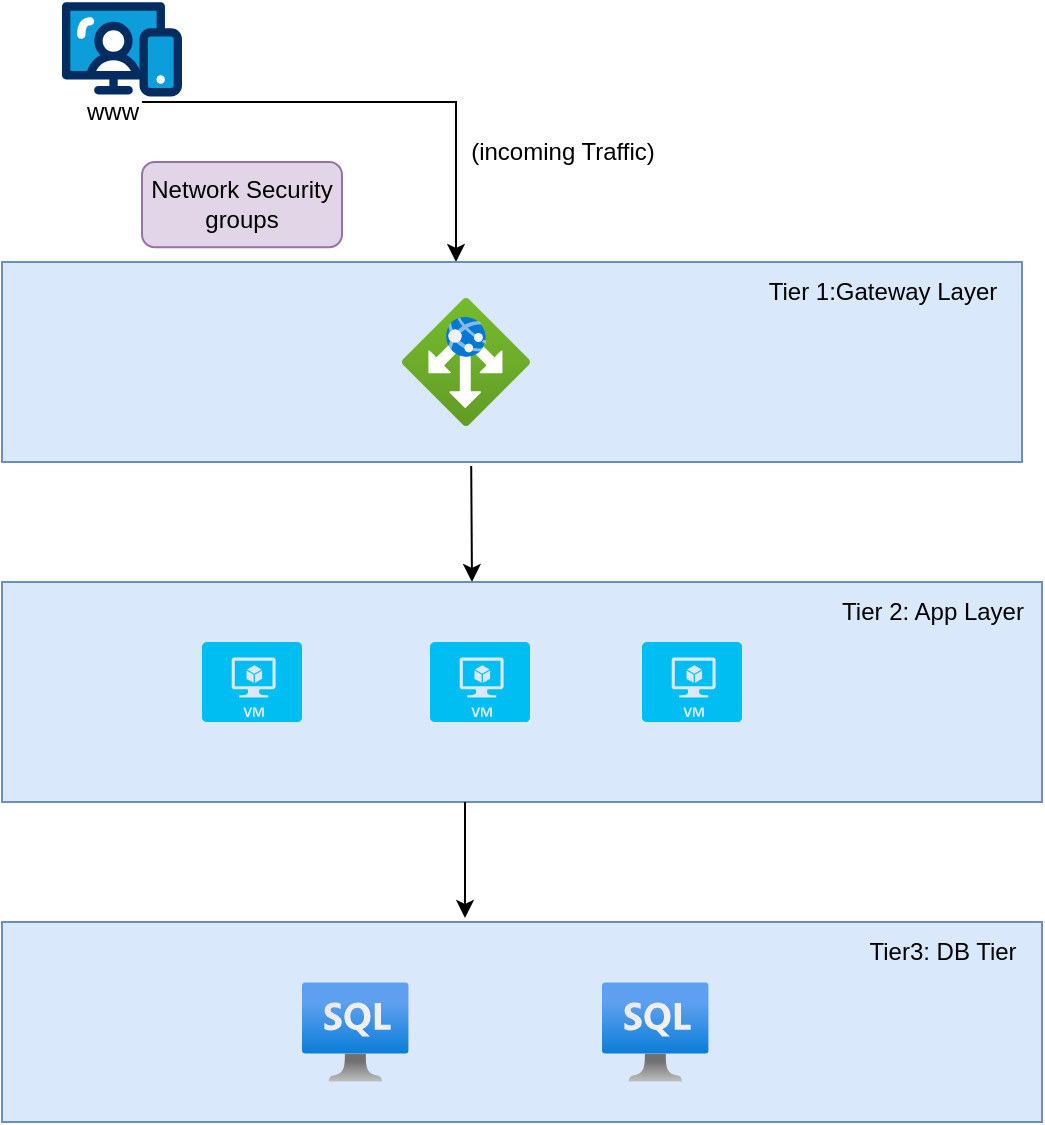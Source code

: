 <mxfile version="22.0.4" type="github">
  <diagram name="Page-1" id="O5OJiZE5uKakPps5HQS2">
    <mxGraphModel dx="1050" dy="566" grid="1" gridSize="10" guides="1" tooltips="1" connect="1" arrows="1" fold="1" page="1" pageScale="1" pageWidth="850" pageHeight="1100" math="0" shadow="0">
      <root>
        <mxCell id="0" />
        <mxCell id="1" parent="0" />
        <mxCell id="S0eYHxeHGgmM82dF2VcT-1" value="" style="verticalLabelPosition=bottom;aspect=fixed;html=1;shape=mxgraph.salesforce.web;" vertex="1" parent="1">
          <mxGeometry x="210" y="10" width="60" height="47.4" as="geometry" />
        </mxCell>
        <mxCell id="S0eYHxeHGgmM82dF2VcT-2" value="www" style="text;html=1;align=center;verticalAlign=middle;resizable=0;points=[];autosize=1;strokeColor=none;fillColor=none;" vertex="1" parent="1">
          <mxGeometry x="210" y="50" width="50" height="30" as="geometry" />
        </mxCell>
        <mxCell id="S0eYHxeHGgmM82dF2VcT-3" value="" style="endArrow=classic;html=1;rounded=0;" edge="1" parent="1">
          <mxGeometry width="50" height="50" relative="1" as="geometry">
            <mxPoint x="250" y="60" as="sourcePoint" />
            <mxPoint x="407" y="140" as="targetPoint" />
            <Array as="points">
              <mxPoint x="407" y="60" />
            </Array>
          </mxGeometry>
        </mxCell>
        <mxCell id="S0eYHxeHGgmM82dF2VcT-5" value="" style="rounded=0;whiteSpace=wrap;html=1;fillColor=#dae8fc;strokeColor=#6c8ebf;" vertex="1" parent="1">
          <mxGeometry x="180" y="140" width="510" height="100" as="geometry" />
        </mxCell>
        <mxCell id="S0eYHxeHGgmM82dF2VcT-6" value="" style="image;aspect=fixed;html=1;points=[];align=center;fontSize=12;image=img/lib/azure2/networking/Application_Gateways.svg;" vertex="1" parent="1">
          <mxGeometry x="380" y="158" width="64" height="64" as="geometry" />
        </mxCell>
        <mxCell id="S0eYHxeHGgmM82dF2VcT-7" value="Tier 1:Gateway Layer" style="text;html=1;align=center;verticalAlign=middle;resizable=0;points=[];autosize=1;strokeColor=none;fillColor=none;" vertex="1" parent="1">
          <mxGeometry x="550" y="140" width="140" height="30" as="geometry" />
        </mxCell>
        <mxCell id="S0eYHxeHGgmM82dF2VcT-8" value="&lt;br&gt;(incoming Traffic)" style="text;html=1;align=center;verticalAlign=middle;resizable=0;points=[];autosize=1;strokeColor=none;fillColor=none;" vertex="1" parent="1">
          <mxGeometry x="400" y="57.4" width="120" height="40" as="geometry" />
        </mxCell>
        <mxCell id="S0eYHxeHGgmM82dF2VcT-9" value="" style="endArrow=classic;html=1;rounded=0;exitX=0.46;exitY=1.02;exitDx=0;exitDy=0;exitPerimeter=0;" edge="1" parent="1" source="S0eYHxeHGgmM82dF2VcT-5">
          <mxGeometry width="50" height="50" relative="1" as="geometry">
            <mxPoint x="400" y="320" as="sourcePoint" />
            <mxPoint x="415" y="300" as="targetPoint" />
          </mxGeometry>
        </mxCell>
        <mxCell id="S0eYHxeHGgmM82dF2VcT-10" value="" style="rounded=0;whiteSpace=wrap;html=1;fillColor=#dae8fc;strokeColor=#6c8ebf;" vertex="1" parent="1">
          <mxGeometry x="180" y="300" width="520" height="110" as="geometry" />
        </mxCell>
        <mxCell id="S0eYHxeHGgmM82dF2VcT-11" value="Tier 2: App Layer" style="text;html=1;align=center;verticalAlign=middle;resizable=0;points=[];autosize=1;strokeColor=none;fillColor=none;" vertex="1" parent="1">
          <mxGeometry x="590" y="300" width="110" height="30" as="geometry" />
        </mxCell>
        <mxCell id="S0eYHxeHGgmM82dF2VcT-12" value="" style="verticalLabelPosition=bottom;html=1;verticalAlign=top;align=center;strokeColor=none;fillColor=#00BEF2;shape=mxgraph.azure.virtual_machine;" vertex="1" parent="1">
          <mxGeometry x="280" y="330" width="50" height="40" as="geometry" />
        </mxCell>
        <mxCell id="S0eYHxeHGgmM82dF2VcT-13" value="" style="verticalLabelPosition=bottom;html=1;verticalAlign=top;align=center;strokeColor=none;fillColor=#00BEF2;shape=mxgraph.azure.virtual_machine;" vertex="1" parent="1">
          <mxGeometry x="394" y="330" width="50" height="40" as="geometry" />
        </mxCell>
        <mxCell id="S0eYHxeHGgmM82dF2VcT-14" value="" style="verticalLabelPosition=bottom;html=1;verticalAlign=top;align=center;strokeColor=none;fillColor=#00BEF2;shape=mxgraph.azure.virtual_machine;" vertex="1" parent="1">
          <mxGeometry x="500" y="330" width="50" height="40" as="geometry" />
        </mxCell>
        <mxCell id="S0eYHxeHGgmM82dF2VcT-15" value="" style="endArrow=classic;html=1;rounded=0;exitX=0.46;exitY=1.02;exitDx=0;exitDy=0;exitPerimeter=0;" edge="1" parent="1">
          <mxGeometry width="50" height="50" relative="1" as="geometry">
            <mxPoint x="411.5" y="410" as="sourcePoint" />
            <mxPoint x="411.5" y="468" as="targetPoint" />
          </mxGeometry>
        </mxCell>
        <mxCell id="S0eYHxeHGgmM82dF2VcT-16" value="" style="rounded=0;whiteSpace=wrap;html=1;fillColor=#dae8fc;strokeColor=#6c8ebf;" vertex="1" parent="1">
          <mxGeometry x="180" y="470" width="520" height="100" as="geometry" />
        </mxCell>
        <mxCell id="S0eYHxeHGgmM82dF2VcT-17" value="" style="image;aspect=fixed;html=1;points=[];align=center;fontSize=12;image=img/lib/azure2/databases/Azure_SQL_VM.svg;" vertex="1" parent="1">
          <mxGeometry x="480" y="500" width="53.33" height="50" as="geometry" />
        </mxCell>
        <mxCell id="S0eYHxeHGgmM82dF2VcT-18" value="" style="image;aspect=fixed;html=1;points=[];align=center;fontSize=12;image=img/lib/azure2/databases/Azure_SQL_VM.svg;" vertex="1" parent="1">
          <mxGeometry x="330" y="500" width="53.33" height="50" as="geometry" />
        </mxCell>
        <mxCell id="S0eYHxeHGgmM82dF2VcT-19" value="Tier3: DB Tier" style="text;html=1;align=center;verticalAlign=middle;resizable=0;points=[];autosize=1;strokeColor=none;fillColor=none;" vertex="1" parent="1">
          <mxGeometry x="600" y="470" width="100" height="30" as="geometry" />
        </mxCell>
        <mxCell id="S0eYHxeHGgmM82dF2VcT-20" value="Network Security groups" style="rounded=1;whiteSpace=wrap;html=1;fillColor=#e1d5e7;strokeColor=#9673a6;" vertex="1" parent="1">
          <mxGeometry x="250" y="90" width="100" height="42.6" as="geometry" />
        </mxCell>
      </root>
    </mxGraphModel>
  </diagram>
</mxfile>
